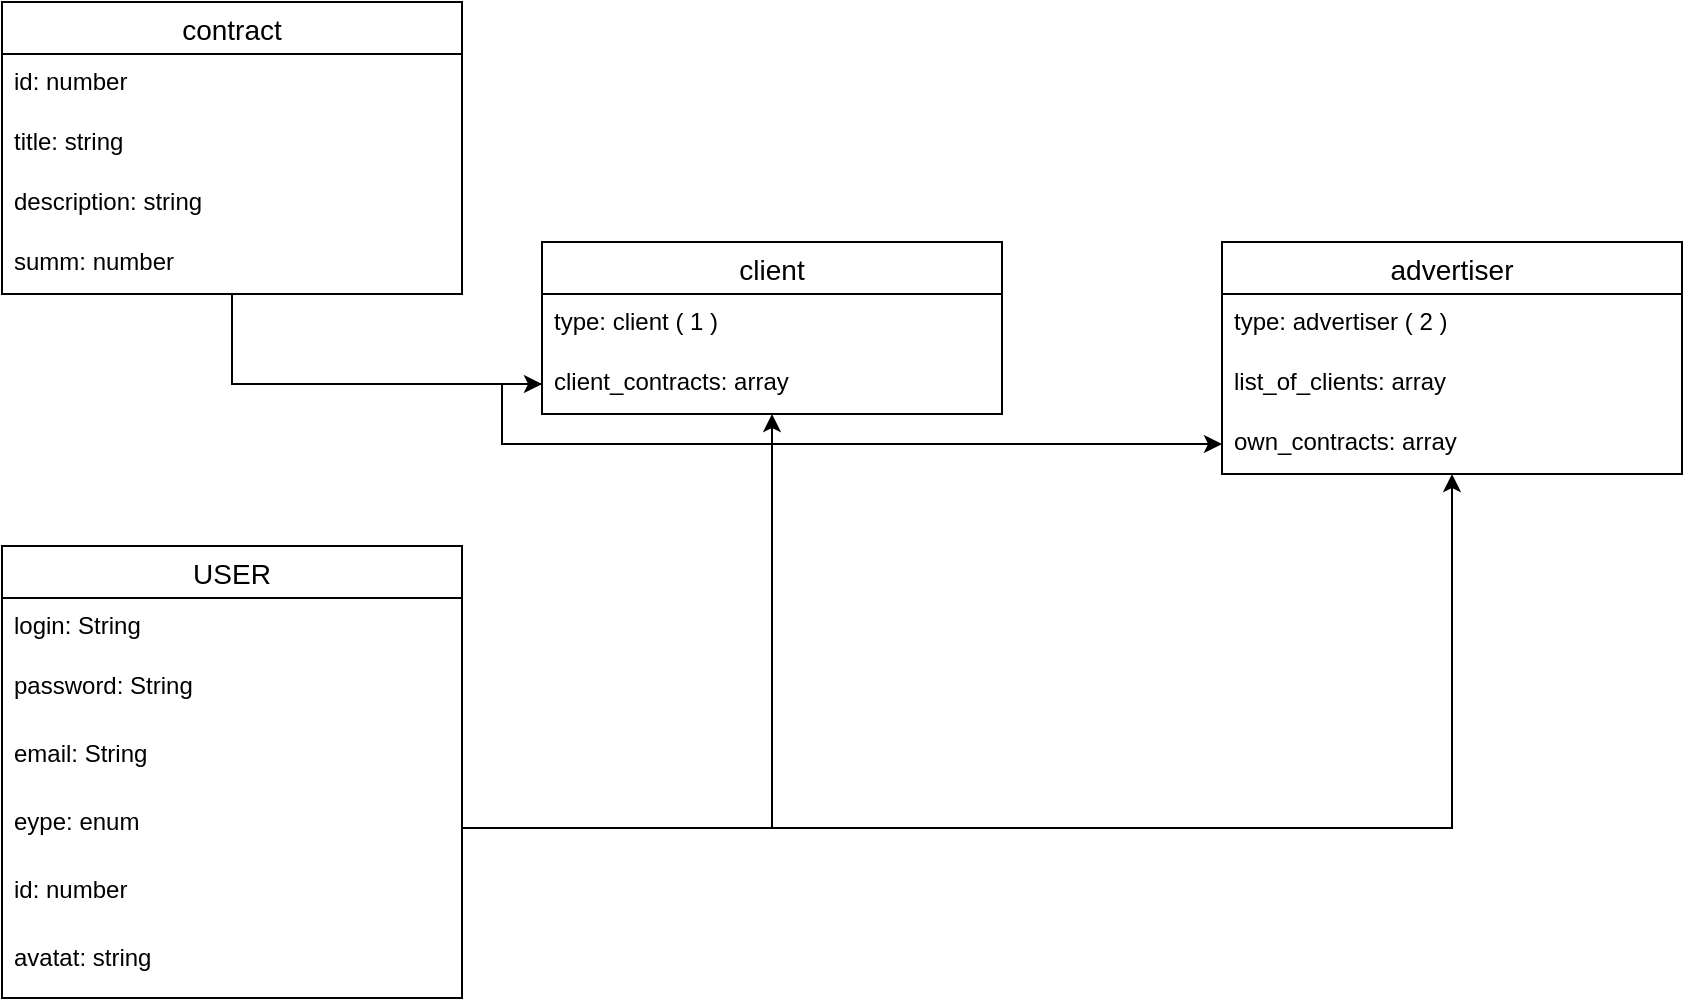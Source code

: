 <mxfile version="16.6.1" type="github">
  <diagram id="waEWARUjsuh4bp-iptOI" name="Page-1">
    <mxGraphModel dx="1185" dy="1797" grid="1" gridSize="10" guides="1" tooltips="1" connect="1" arrows="1" fold="1" page="1" pageScale="1" pageWidth="827" pageHeight="1169" math="0" shadow="0">
      <root>
        <mxCell id="0" />
        <mxCell id="1" parent="0" />
        <mxCell id="2RLasN3P5dUDfCjyLhph-27" value="" style="shape=table;startSize=0;container=1;collapsible=1;childLayout=tableLayout;fixedRows=1;rowLines=0;fontStyle=0;align=center;resizeLast=1;strokeColor=none;fillColor=none;collapsible=0;" vertex="1" parent="1">
          <mxGeometry x="320" y="-380" width="180" height="30" as="geometry" />
        </mxCell>
        <mxCell id="2RLasN3P5dUDfCjyLhph-28" value="" style="shape=tableRow;horizontal=0;startSize=0;swimlaneHead=0;swimlaneBody=0;fillColor=none;collapsible=0;dropTarget=0;points=[[0,0.5],[1,0.5]];portConstraint=eastwest;top=0;left=0;right=0;bottom=0;" vertex="1" parent="2RLasN3P5dUDfCjyLhph-27">
          <mxGeometry width="180" height="30" as="geometry" />
        </mxCell>
        <mxCell id="2RLasN3P5dUDfCjyLhph-29" value="" style="shape=partialRectangle;connectable=0;fillColor=none;top=0;left=0;bottom=0;right=0;editable=1;overflow=hidden;" vertex="1" parent="2RLasN3P5dUDfCjyLhph-28">
          <mxGeometry width="30" height="30" as="geometry">
            <mxRectangle width="30" height="30" as="alternateBounds" />
          </mxGeometry>
        </mxCell>
        <mxCell id="2RLasN3P5dUDfCjyLhph-30" value="" style="shape=partialRectangle;connectable=0;fillColor=none;top=0;left=0;bottom=0;right=0;align=left;spacingLeft=6;overflow=hidden;" vertex="1" parent="2RLasN3P5dUDfCjyLhph-28">
          <mxGeometry x="30" width="150" height="30" as="geometry">
            <mxRectangle width="150" height="30" as="alternateBounds" />
          </mxGeometry>
        </mxCell>
        <mxCell id="2RLasN3P5dUDfCjyLhph-39" value="USER" style="swimlane;fontStyle=0;childLayout=stackLayout;horizontal=1;startSize=26;horizontalStack=0;resizeParent=1;resizeParentMax=0;resizeLast=0;collapsible=1;marginBottom=0;align=center;fontSize=14;" vertex="1" parent="1">
          <mxGeometry x="140" y="-538" width="230" height="226" as="geometry">
            <mxRectangle x="254" y="-450" width="50" height="26" as="alternateBounds" />
          </mxGeometry>
        </mxCell>
        <mxCell id="2RLasN3P5dUDfCjyLhph-40" value="login: String" style="text;strokeColor=none;fillColor=none;spacingLeft=4;spacingRight=4;overflow=hidden;rotatable=0;points=[[0,0.5],[1,0.5]];portConstraint=eastwest;fontSize=12;" vertex="1" parent="2RLasN3P5dUDfCjyLhph-39">
          <mxGeometry y="26" width="230" height="30" as="geometry" />
        </mxCell>
        <mxCell id="2RLasN3P5dUDfCjyLhph-41" value="password: String" style="text;strokeColor=none;fillColor=none;spacingLeft=4;spacingRight=4;overflow=hidden;rotatable=0;points=[[0,0.5],[1,0.5]];portConstraint=eastwest;fontSize=12;" vertex="1" parent="2RLasN3P5dUDfCjyLhph-39">
          <mxGeometry y="56" width="230" height="34" as="geometry" />
        </mxCell>
        <mxCell id="2RLasN3P5dUDfCjyLhph-52" value="email: String" style="text;strokeColor=none;fillColor=none;spacingLeft=4;spacingRight=4;overflow=hidden;rotatable=0;points=[[0,0.5],[1,0.5]];portConstraint=eastwest;fontSize=12;" vertex="1" parent="2RLasN3P5dUDfCjyLhph-39">
          <mxGeometry y="90" width="230" height="34" as="geometry" />
        </mxCell>
        <mxCell id="2RLasN3P5dUDfCjyLhph-51" value="eype: enum" style="text;strokeColor=none;fillColor=none;spacingLeft=4;spacingRight=4;overflow=hidden;rotatable=0;points=[[0,0.5],[1,0.5]];portConstraint=eastwest;fontSize=12;" vertex="1" parent="2RLasN3P5dUDfCjyLhph-39">
          <mxGeometry y="124" width="230" height="34" as="geometry" />
        </mxCell>
        <mxCell id="2RLasN3P5dUDfCjyLhph-61" value="id: number&#xa;" style="text;strokeColor=none;fillColor=none;spacingLeft=4;spacingRight=4;overflow=hidden;rotatable=0;points=[[0,0.5],[1,0.5]];portConstraint=eastwest;fontSize=12;" vertex="1" parent="2RLasN3P5dUDfCjyLhph-39">
          <mxGeometry y="158" width="230" height="34" as="geometry" />
        </mxCell>
        <mxCell id="2RLasN3P5dUDfCjyLhph-68" value="avatat: string&#xa;&#xa;" style="text;strokeColor=none;fillColor=none;spacingLeft=4;spacingRight=4;overflow=hidden;rotatable=0;points=[[0,0.5],[1,0.5]];portConstraint=eastwest;fontSize=12;" vertex="1" parent="2RLasN3P5dUDfCjyLhph-39">
          <mxGeometry y="192" width="230" height="34" as="geometry" />
        </mxCell>
        <mxCell id="2RLasN3P5dUDfCjyLhph-53" value="сlient" style="swimlane;fontStyle=0;childLayout=stackLayout;horizontal=1;startSize=26;horizontalStack=0;resizeParent=1;resizeParentMax=0;resizeLast=0;collapsible=1;marginBottom=0;align=center;fontSize=14;" vertex="1" parent="1">
          <mxGeometry x="410" y="-690" width="230" height="86" as="geometry">
            <mxRectangle x="254" y="-450" width="50" height="26" as="alternateBounds" />
          </mxGeometry>
        </mxCell>
        <mxCell id="2RLasN3P5dUDfCjyLhph-54" value="type: client ( 1 )" style="text;strokeColor=none;fillColor=none;spacingLeft=4;spacingRight=4;overflow=hidden;rotatable=0;points=[[0,0.5],[1,0.5]];portConstraint=eastwest;fontSize=12;" vertex="1" parent="2RLasN3P5dUDfCjyLhph-53">
          <mxGeometry y="26" width="230" height="30" as="geometry" />
        </mxCell>
        <mxCell id="2RLasN3P5dUDfCjyLhph-60" value="client_contracts: array" style="text;strokeColor=none;fillColor=none;spacingLeft=4;spacingRight=4;overflow=hidden;rotatable=0;points=[[0,0.5],[1,0.5]];portConstraint=eastwest;fontSize=12;" vertex="1" parent="2RLasN3P5dUDfCjyLhph-53">
          <mxGeometry y="56" width="230" height="30" as="geometry" />
        </mxCell>
        <mxCell id="2RLasN3P5dUDfCjyLhph-58" style="edgeStyle=orthogonalEdgeStyle;rounded=0;orthogonalLoop=1;jettySize=auto;html=1;" edge="1" parent="1" source="2RLasN3P5dUDfCjyLhph-51" target="2RLasN3P5dUDfCjyLhph-53">
          <mxGeometry relative="1" as="geometry" />
        </mxCell>
        <mxCell id="2RLasN3P5dUDfCjyLhph-63" value="advertiser" style="swimlane;fontStyle=0;childLayout=stackLayout;horizontal=1;startSize=26;horizontalStack=0;resizeParent=1;resizeParentMax=0;resizeLast=0;collapsible=1;marginBottom=0;align=center;fontSize=14;" vertex="1" parent="1">
          <mxGeometry x="750" y="-690" width="230" height="116" as="geometry">
            <mxRectangle x="254" y="-450" width="50" height="26" as="alternateBounds" />
          </mxGeometry>
        </mxCell>
        <mxCell id="2RLasN3P5dUDfCjyLhph-64" value="type: advertiser ( 2 )" style="text;strokeColor=none;fillColor=none;spacingLeft=4;spacingRight=4;overflow=hidden;rotatable=0;points=[[0,0.5],[1,0.5]];portConstraint=eastwest;fontSize=12;" vertex="1" parent="2RLasN3P5dUDfCjyLhph-63">
          <mxGeometry y="26" width="230" height="30" as="geometry" />
        </mxCell>
        <mxCell id="2RLasN3P5dUDfCjyLhph-65" value="list_of_clients: array" style="text;strokeColor=none;fillColor=none;spacingLeft=4;spacingRight=4;overflow=hidden;rotatable=0;points=[[0,0.5],[1,0.5]];portConstraint=eastwest;fontSize=12;" vertex="1" parent="2RLasN3P5dUDfCjyLhph-63">
          <mxGeometry y="56" width="230" height="30" as="geometry" />
        </mxCell>
        <mxCell id="2RLasN3P5dUDfCjyLhph-67" value="own_contracts: array" style="text;strokeColor=none;fillColor=none;spacingLeft=4;spacingRight=4;overflow=hidden;rotatable=0;points=[[0,0.5],[1,0.5]];portConstraint=eastwest;fontSize=12;" vertex="1" parent="2RLasN3P5dUDfCjyLhph-63">
          <mxGeometry y="86" width="230" height="30" as="geometry" />
        </mxCell>
        <mxCell id="2RLasN3P5dUDfCjyLhph-66" style="edgeStyle=orthogonalEdgeStyle;rounded=0;orthogonalLoop=1;jettySize=auto;html=1;" edge="1" parent="1" source="2RLasN3P5dUDfCjyLhph-51" target="2RLasN3P5dUDfCjyLhph-63">
          <mxGeometry relative="1" as="geometry" />
        </mxCell>
        <mxCell id="2RLasN3P5dUDfCjyLhph-77" style="edgeStyle=orthogonalEdgeStyle;rounded=0;orthogonalLoop=1;jettySize=auto;html=1;" edge="1" parent="1" source="2RLasN3P5dUDfCjyLhph-69" target="2RLasN3P5dUDfCjyLhph-60">
          <mxGeometry relative="1" as="geometry">
            <Array as="points">
              <mxPoint x="255" y="-619" />
            </Array>
          </mxGeometry>
        </mxCell>
        <mxCell id="2RLasN3P5dUDfCjyLhph-69" value="contract" style="swimlane;fontStyle=0;childLayout=stackLayout;horizontal=1;startSize=26;horizontalStack=0;resizeParent=1;resizeParentMax=0;resizeLast=0;collapsible=1;marginBottom=0;align=center;fontSize=14;" vertex="1" parent="1">
          <mxGeometry x="140" y="-810" width="230" height="146" as="geometry">
            <mxRectangle x="140" y="-810" width="50" height="26" as="alternateBounds" />
          </mxGeometry>
        </mxCell>
        <mxCell id="2RLasN3P5dUDfCjyLhph-70" value="id: number" style="text;strokeColor=none;fillColor=none;spacingLeft=4;spacingRight=4;overflow=hidden;rotatable=0;points=[[0,0.5],[1,0.5]];portConstraint=eastwest;fontSize=12;" vertex="1" parent="2RLasN3P5dUDfCjyLhph-69">
          <mxGeometry y="26" width="230" height="30" as="geometry" />
        </mxCell>
        <mxCell id="2RLasN3P5dUDfCjyLhph-71" value="title: string&#xa;" style="text;strokeColor=none;fillColor=none;spacingLeft=4;spacingRight=4;overflow=hidden;rotatable=0;points=[[0,0.5],[1,0.5]];portConstraint=eastwest;fontSize=12;" vertex="1" parent="2RLasN3P5dUDfCjyLhph-69">
          <mxGeometry y="56" width="230" height="30" as="geometry" />
        </mxCell>
        <mxCell id="2RLasN3P5dUDfCjyLhph-76" value="description: string&#xa;" style="text;strokeColor=none;fillColor=none;spacingLeft=4;spacingRight=4;overflow=hidden;rotatable=0;points=[[0,0.5],[1,0.5]];portConstraint=eastwest;fontSize=12;" vertex="1" parent="2RLasN3P5dUDfCjyLhph-69">
          <mxGeometry y="86" width="230" height="30" as="geometry" />
        </mxCell>
        <mxCell id="2RLasN3P5dUDfCjyLhph-75" value="summ: number" style="text;strokeColor=none;fillColor=none;spacingLeft=4;spacingRight=4;overflow=hidden;rotatable=0;points=[[0,0.5],[1,0.5]];portConstraint=eastwest;fontSize=12;" vertex="1" parent="2RLasN3P5dUDfCjyLhph-69">
          <mxGeometry y="116" width="230" height="30" as="geometry" />
        </mxCell>
        <mxCell id="2RLasN3P5dUDfCjyLhph-78" style="edgeStyle=orthogonalEdgeStyle;rounded=0;orthogonalLoop=1;jettySize=auto;html=1;exitX=0;exitY=0.5;exitDx=0;exitDy=0;" edge="1" parent="1" source="2RLasN3P5dUDfCjyLhph-60" target="2RLasN3P5dUDfCjyLhph-67">
          <mxGeometry relative="1" as="geometry">
            <Array as="points">
              <mxPoint x="390" y="-619" />
              <mxPoint x="390" y="-589" />
            </Array>
          </mxGeometry>
        </mxCell>
      </root>
    </mxGraphModel>
  </diagram>
</mxfile>
